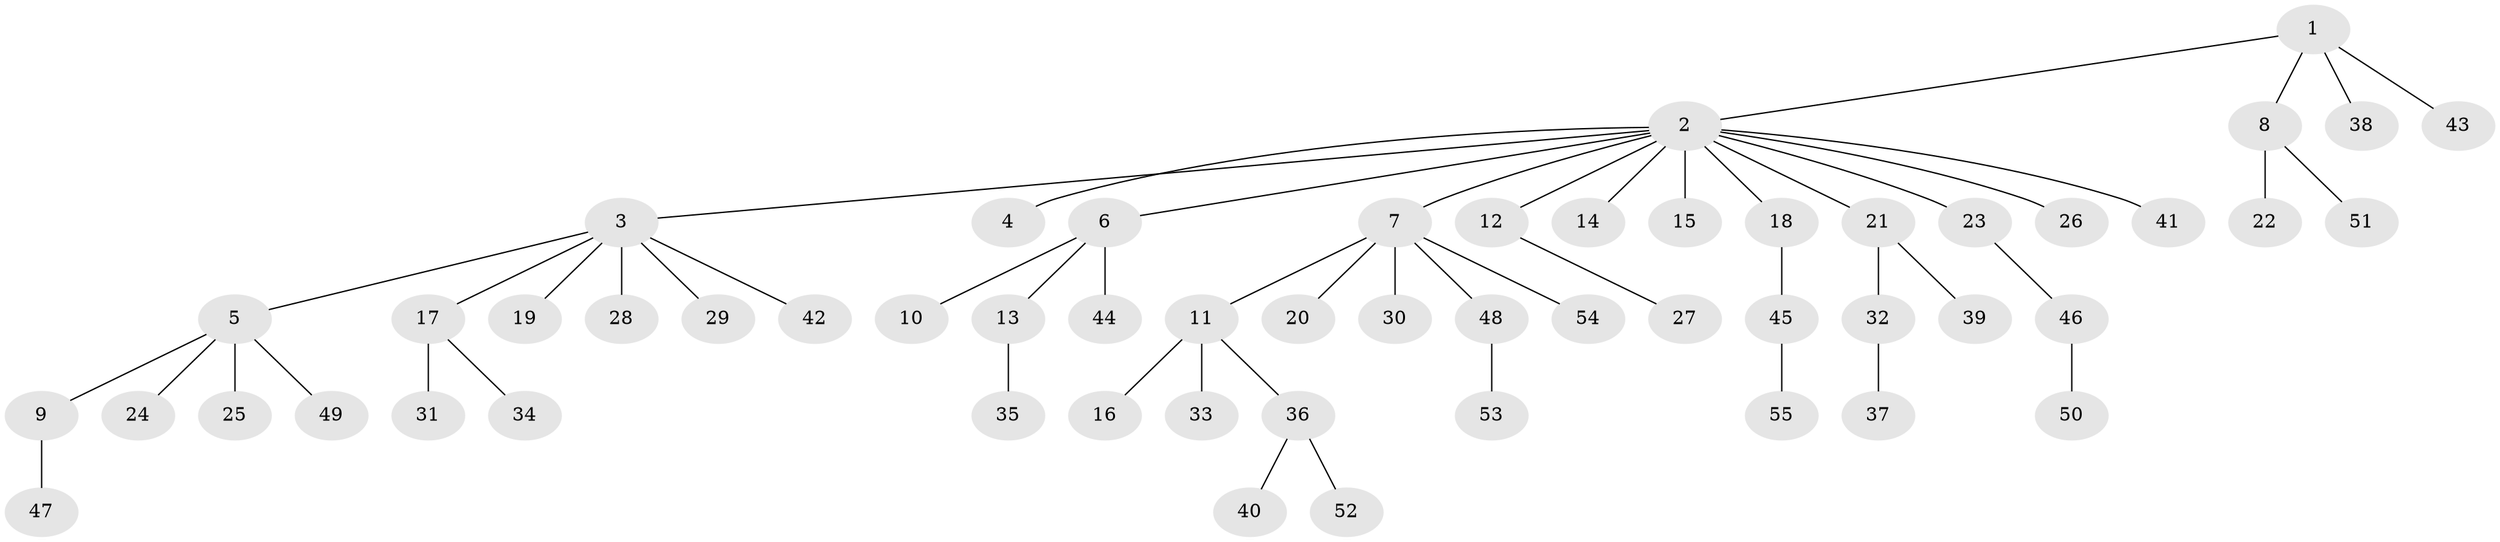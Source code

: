 // Generated by graph-tools (version 1.1) at 2025/11/02/27/25 16:11:13]
// undirected, 55 vertices, 54 edges
graph export_dot {
graph [start="1"]
  node [color=gray90,style=filled];
  1;
  2;
  3;
  4;
  5;
  6;
  7;
  8;
  9;
  10;
  11;
  12;
  13;
  14;
  15;
  16;
  17;
  18;
  19;
  20;
  21;
  22;
  23;
  24;
  25;
  26;
  27;
  28;
  29;
  30;
  31;
  32;
  33;
  34;
  35;
  36;
  37;
  38;
  39;
  40;
  41;
  42;
  43;
  44;
  45;
  46;
  47;
  48;
  49;
  50;
  51;
  52;
  53;
  54;
  55;
  1 -- 2;
  1 -- 8;
  1 -- 38;
  1 -- 43;
  2 -- 3;
  2 -- 4;
  2 -- 6;
  2 -- 7;
  2 -- 12;
  2 -- 14;
  2 -- 15;
  2 -- 18;
  2 -- 21;
  2 -- 23;
  2 -- 26;
  2 -- 41;
  3 -- 5;
  3 -- 17;
  3 -- 19;
  3 -- 28;
  3 -- 29;
  3 -- 42;
  5 -- 9;
  5 -- 24;
  5 -- 25;
  5 -- 49;
  6 -- 10;
  6 -- 13;
  6 -- 44;
  7 -- 11;
  7 -- 20;
  7 -- 30;
  7 -- 48;
  7 -- 54;
  8 -- 22;
  8 -- 51;
  9 -- 47;
  11 -- 16;
  11 -- 33;
  11 -- 36;
  12 -- 27;
  13 -- 35;
  17 -- 31;
  17 -- 34;
  18 -- 45;
  21 -- 32;
  21 -- 39;
  23 -- 46;
  32 -- 37;
  36 -- 40;
  36 -- 52;
  45 -- 55;
  46 -- 50;
  48 -- 53;
}
